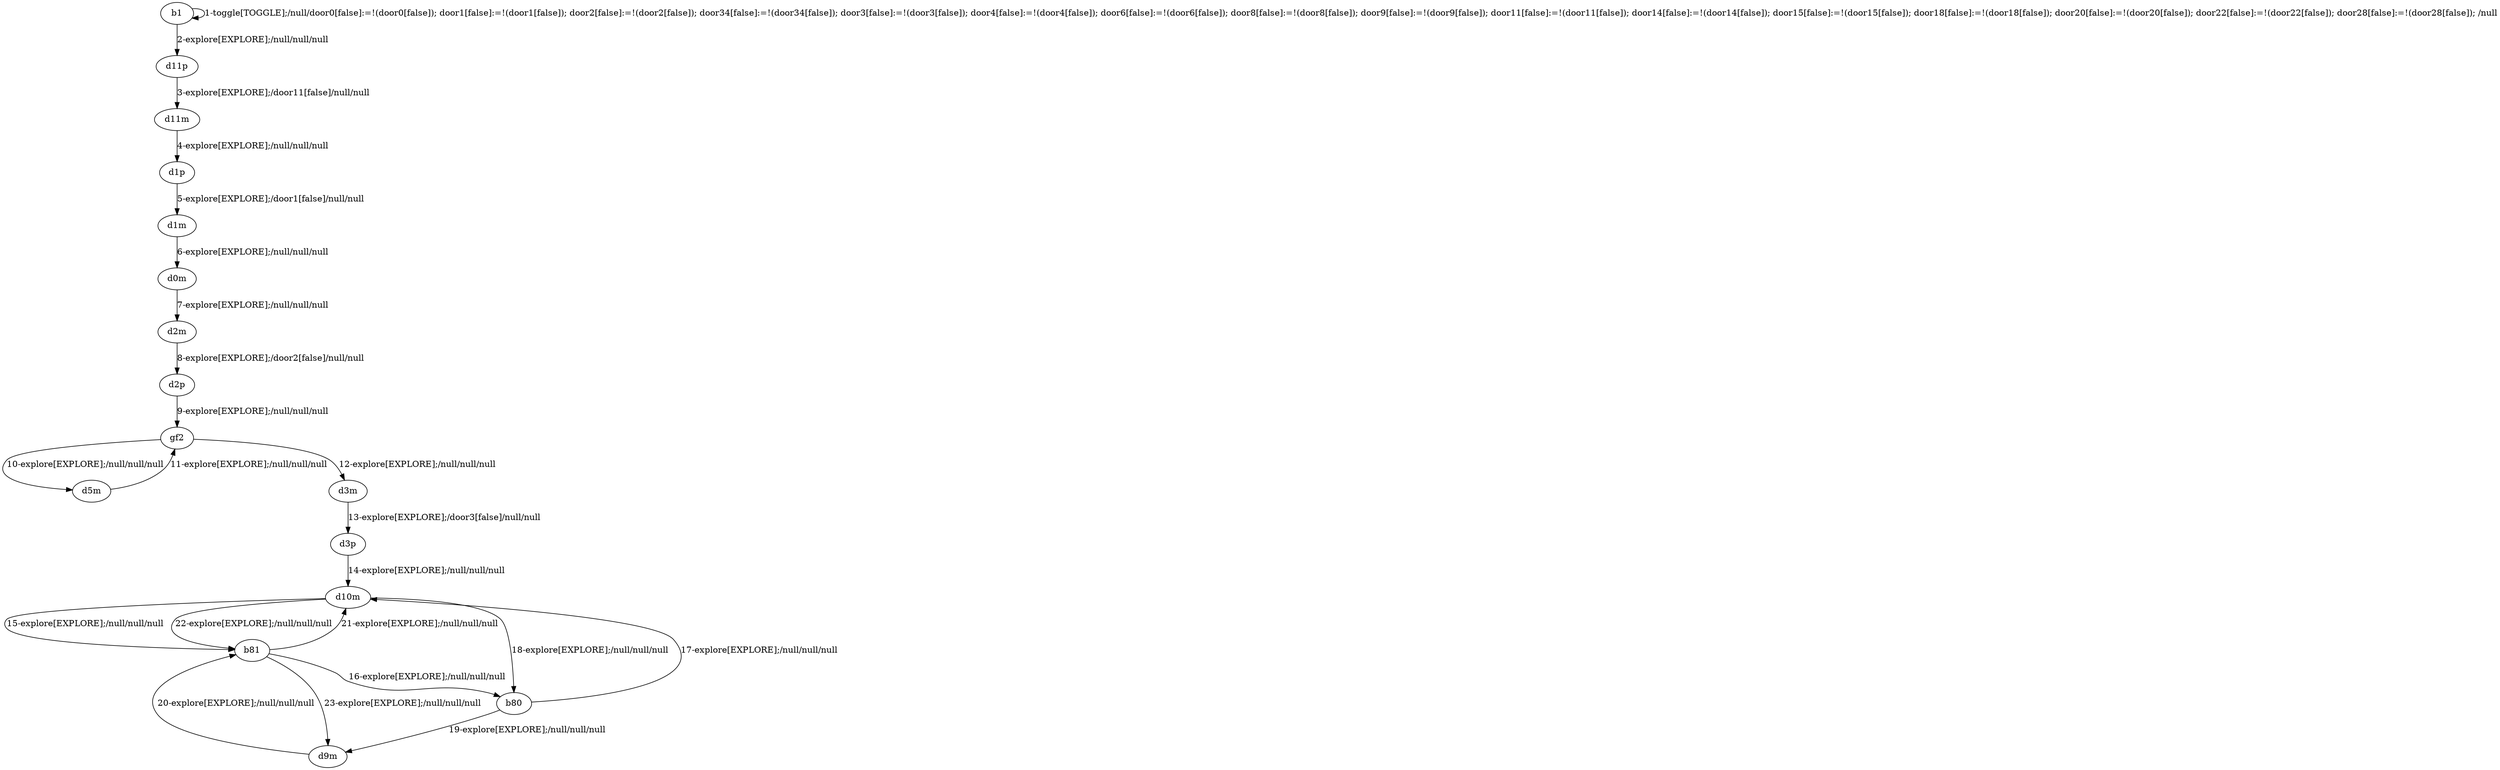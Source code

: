 # Total number of goals covered by this test: 1
# b81 --> d9m

digraph g {
"b1" -> "b1" [label = "1-toggle[TOGGLE];/null/door0[false]:=!(door0[false]); door1[false]:=!(door1[false]); door2[false]:=!(door2[false]); door34[false]:=!(door34[false]); door3[false]:=!(door3[false]); door4[false]:=!(door4[false]); door6[false]:=!(door6[false]); door8[false]:=!(door8[false]); door9[false]:=!(door9[false]); door11[false]:=!(door11[false]); door14[false]:=!(door14[false]); door15[false]:=!(door15[false]); door18[false]:=!(door18[false]); door20[false]:=!(door20[false]); door22[false]:=!(door22[false]); door28[false]:=!(door28[false]); /null"];
"b1" -> "d11p" [label = "2-explore[EXPLORE];/null/null/null"];
"d11p" -> "d11m" [label = "3-explore[EXPLORE];/door11[false]/null/null"];
"d11m" -> "d1p" [label = "4-explore[EXPLORE];/null/null/null"];
"d1p" -> "d1m" [label = "5-explore[EXPLORE];/door1[false]/null/null"];
"d1m" -> "d0m" [label = "6-explore[EXPLORE];/null/null/null"];
"d0m" -> "d2m" [label = "7-explore[EXPLORE];/null/null/null"];
"d2m" -> "d2p" [label = "8-explore[EXPLORE];/door2[false]/null/null"];
"d2p" -> "gf2" [label = "9-explore[EXPLORE];/null/null/null"];
"gf2" -> "d5m" [label = "10-explore[EXPLORE];/null/null/null"];
"d5m" -> "gf2" [label = "11-explore[EXPLORE];/null/null/null"];
"gf2" -> "d3m" [label = "12-explore[EXPLORE];/null/null/null"];
"d3m" -> "d3p" [label = "13-explore[EXPLORE];/door3[false]/null/null"];
"d3p" -> "d10m" [label = "14-explore[EXPLORE];/null/null/null"];
"d10m" -> "b81" [label = "15-explore[EXPLORE];/null/null/null"];
"b81" -> "b80" [label = "16-explore[EXPLORE];/null/null/null"];
"b80" -> "d10m" [label = "17-explore[EXPLORE];/null/null/null"];
"d10m" -> "b80" [label = "18-explore[EXPLORE];/null/null/null"];
"b80" -> "d9m" [label = "19-explore[EXPLORE];/null/null/null"];
"d9m" -> "b81" [label = "20-explore[EXPLORE];/null/null/null"];
"b81" -> "d10m" [label = "21-explore[EXPLORE];/null/null/null"];
"d10m" -> "b81" [label = "22-explore[EXPLORE];/null/null/null"];
"b81" -> "d9m" [label = "23-explore[EXPLORE];/null/null/null"];
}